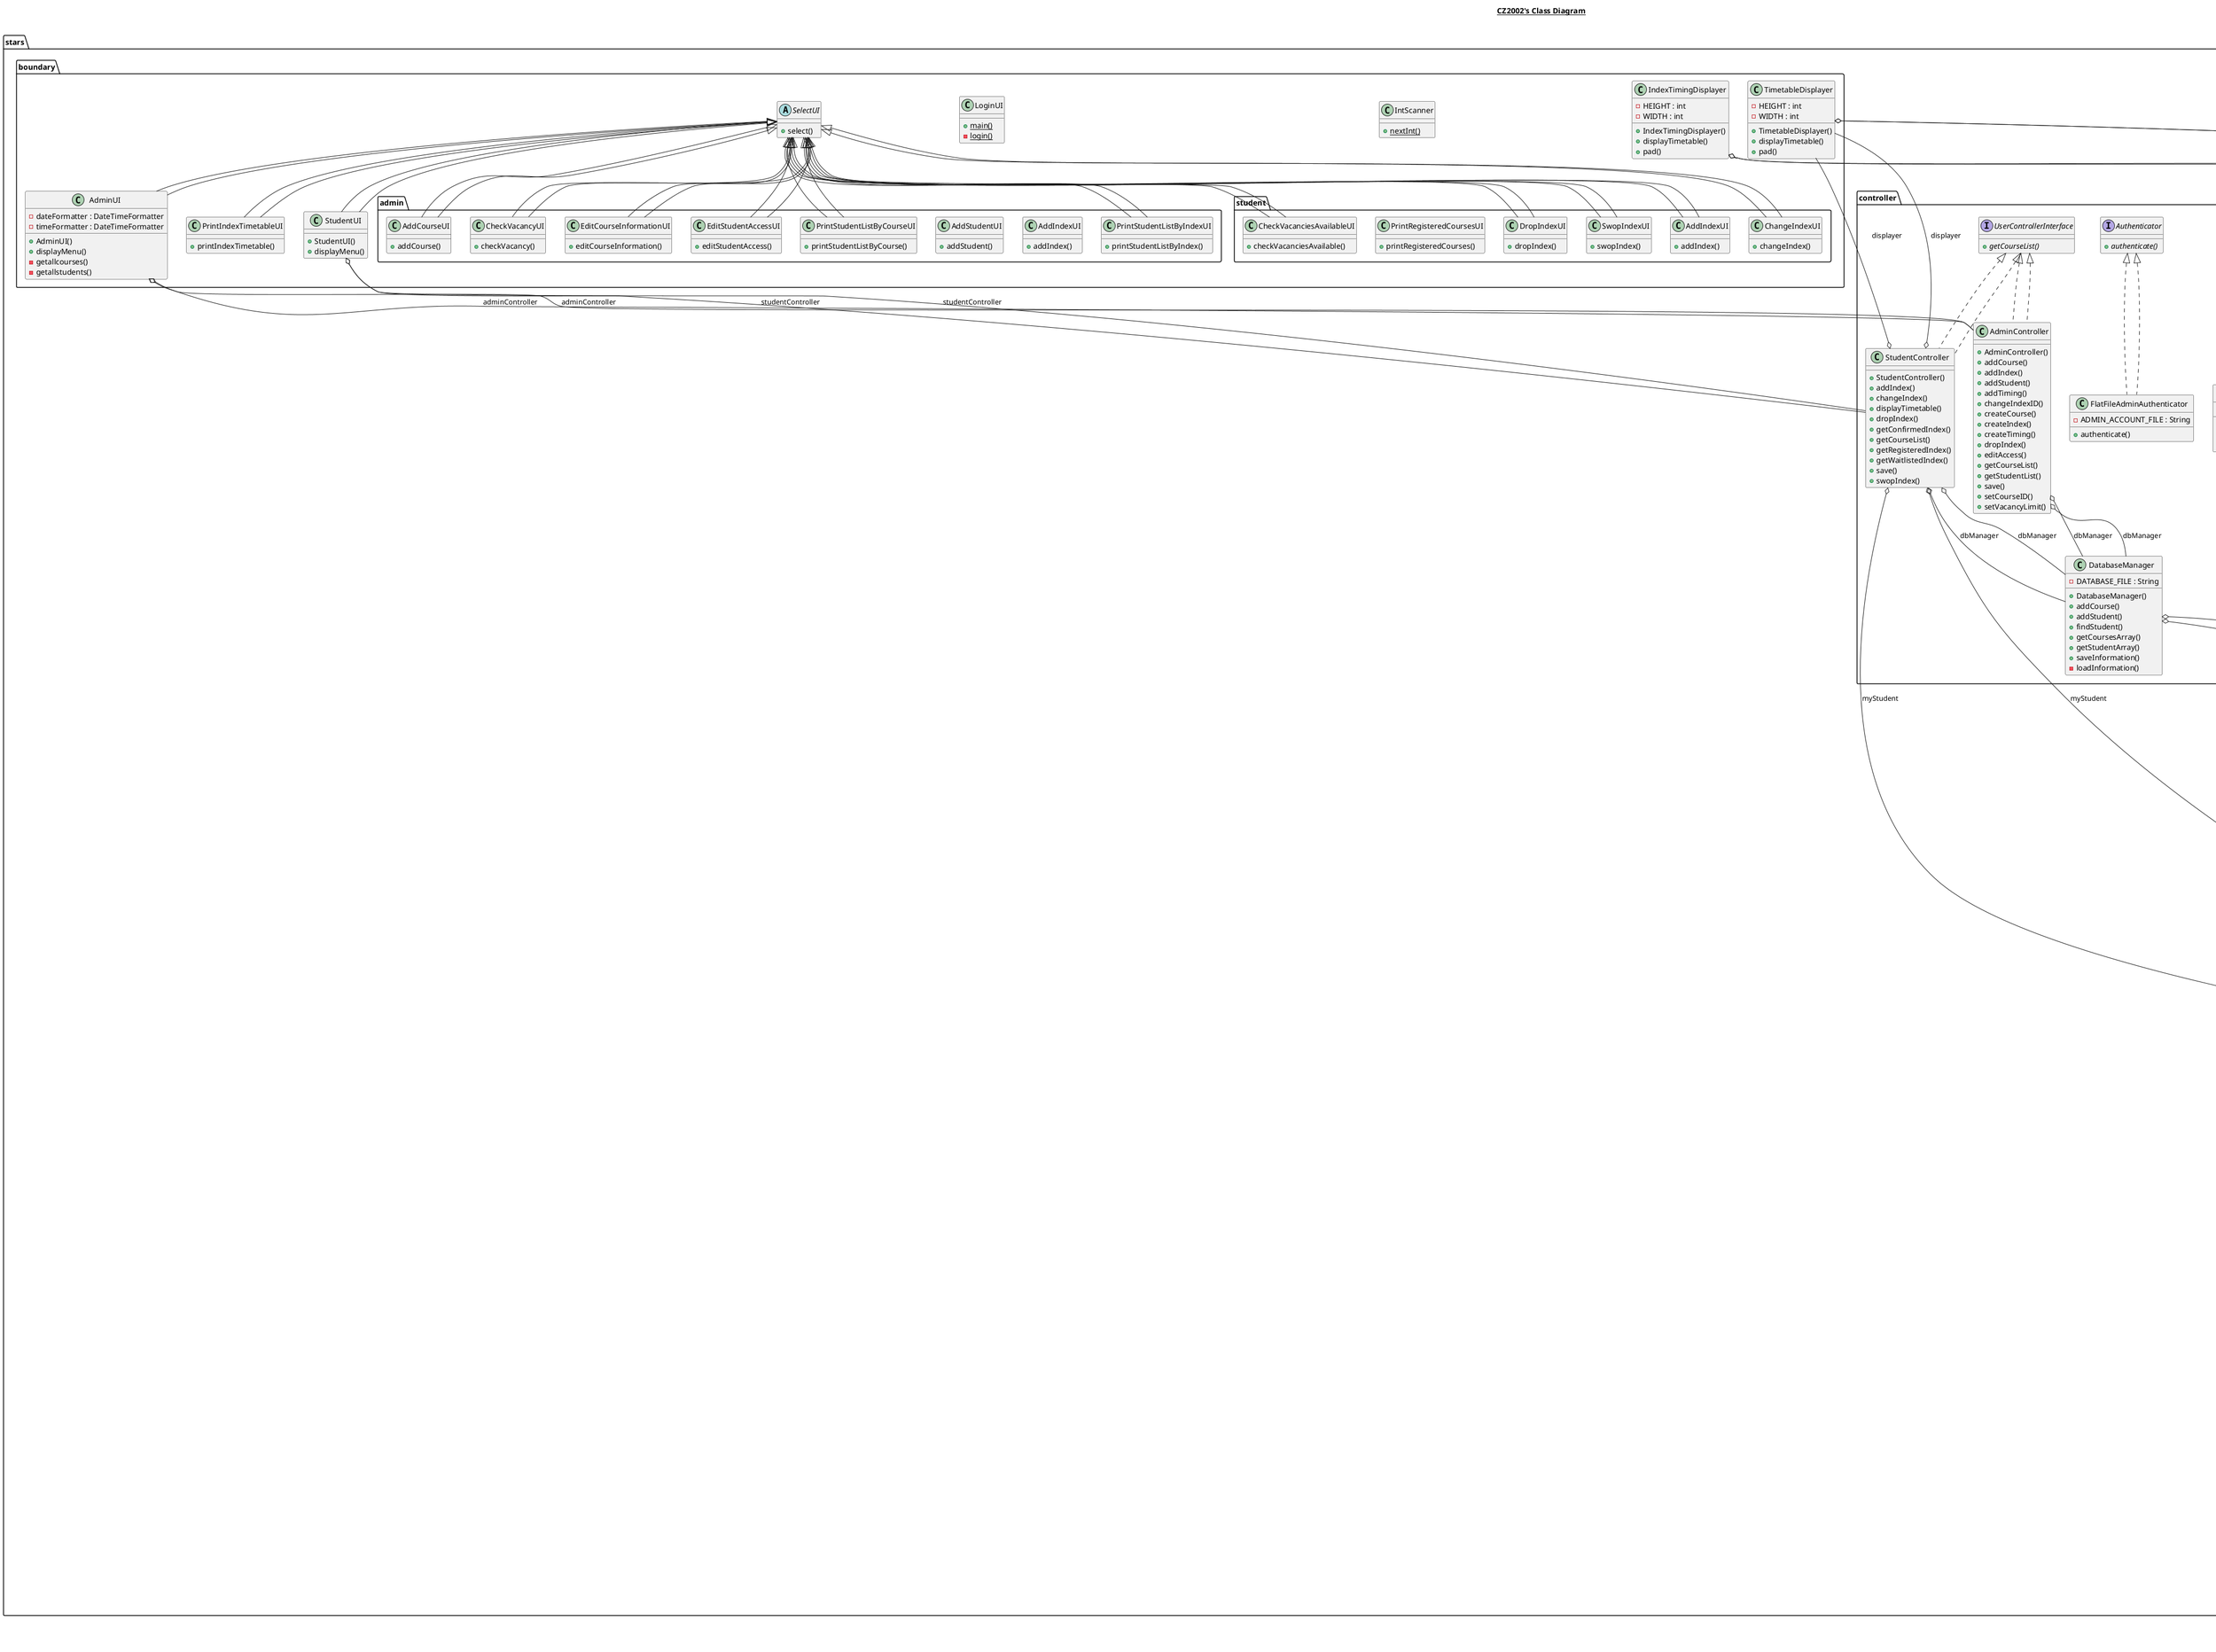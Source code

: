 @startuml

title __CZ2002's Class Diagram__\n

  namespace stars.boundary {
    class stars.boundary.AdminUI {
        - dateFormatter : DateTimeFormatter
        - timeFormatter : DateTimeFormatter
        + AdminUI()
        + displayMenu()
        - getallcourses()
        - getallstudents()
    }
  }


  namespace stars.boundary {
    class stars.boundary.IndexTimingDisplayer {
        - HEIGHT : int
        - WIDTH : int
        + IndexTimingDisplayer()
        + displayTimetable()
        + pad()
    }
  }


  namespace stars.boundary {
    class stars.boundary.IntScanner {
        {static} + nextInt()
    }
  }


  namespace stars.boundary {
    class stars.boundary.LoginUI {
        {static} + main()
        {static} - login()
    }
  }


  namespace stars.boundary {
    class stars.boundary.PrintIndexTimetableUI {
        + printIndexTimetable()
    }
  }


  namespace stars.boundary {
    abstract class stars.boundary.SelectUI {
        + select()
    }
  }


  namespace stars.boundary {
    class stars.boundary.StudentUI {
        + StudentUI()
        + displayMenu()
    }
  }


  namespace stars.boundary {
    class stars.boundary.TimetableDisplayer {
        - HEIGHT : int
        - WIDTH : int
        + TimetableDisplayer()
        + displayTimetable()
        + pad()
    }
  }




    namespace stars.controller {
    class stars.controller.AdminController {
        + AdminController()
        + addCourse()
        + addIndex()
        + addStudent()
        + addTiming()
        + changeIndexID()
        + createCourse()
        + createIndex()
        + createTiming()
        + dropIndex()
        + editAccess()
        + getCourseList()
        + getStudentList()
        + save()
        + setCourseID()
        + setVacancyLimit()
        }
    }


      namespace stars.controller {
        interface stars.controller.Authenticator {
            {abstract} + authenticate()
        }
      }


      namespace stars.controller {
        class stars.controller.DatabaseManager {
            - DATABASE_FILE : String
            + DatabaseManager()
            + addCourse()
            + addStudent()
            + findStudent()
            + getCoursesArray()
            + getStudentArray()
            + saveInformation()
            - loadInformation()
        }
      }


      namespace stars.controller {
        class stars.controller.FlatFileAdminAuthenticator {
            - ADMIN_ACCOUNT_FILE : String
            + authenticate()
        }
      }


      namespace stars.controller {
        class stars.controller.FlatFileStudentAuthenticator {
            - STUDENT_ACCOUNTS_FILE : String
            + addStudent()
            + authenticate()
            + editAccess()
        }
      }


      namespace stars.controller {
        class stars.controller.IndexStudentAdder {
            + addStudent()
        }
      }


      namespace stars.controller {
        class stars.controller.IndexStudentDropper {
            + dropStudent()
        }
      }


      namespace stars.controller {
        class stars.controller.IndexStudentSwopper {
            + swopStudent()
        }
      }


      namespace stars.controller {
        class stars.controller.LoginController {
            + verifyLogin()
        }
      }


      namespace stars.controller {
        class stars.controller.SetVacancyLimitController {
            + setVacancyLimit()
        }
      }


      namespace stars.controller {
        interface stars.controller.StudentAuthenticator {
            {abstract} + addStudent()
            {abstract} + editAccess()
        }
      }


      namespace stars.controller {
        class stars.controller.StudentController {
            + StudentController()
            + addIndex()
            + changeIndex()
            + displayTimetable()
            + dropIndex()
            + getConfirmedIndex()
            + getCourseList()
            + getRegisteredIndex()
            + getWaitlistedIndex()
            + save()
            + swopIndex()
        }
      }


      namespace stars.controller {
        class stars.controller.TimetableClashChecker {
            + checkClash()
            + checkClash()
        }
      }


      namespace stars.controller {
        interface stars.controller.UserControllerInterface {
            {abstract} + getCourseList()
        }
      }


      stars.controller.AdminController .up.|> stars.controller.UserControllerInterface
      stars.controller.AdminController o-- stars.controller.DatabaseManager : dbManager
      stars.controller.DatabaseManager o-- stars.entity.Database : db
      stars.controller.FlatFileAdminAuthenticator .up.|> stars.controller.Authenticator
      stars.controller.FlatFileStudentAuthenticator .up.|> stars.controller.StudentAuthenticator
      stars.controller.StudentController .up.|> stars.controller.UserControllerInterface
      stars.controller.StudentController o-- stars.controller.DatabaseManager : dbManager
      stars.controller.StudentController o-- stars.boundary.TimetableDisplayer : displayer
      stars.controller.StudentController o-- stars.entity.Student : myStudent


  namespace stars.entity {
    class stars.entity.Course {
        - au : int
        - courseID : String
        - courseName : String
        - indexList : ArrayList<Index>
        - school : String
        + Course()
        + addIndex()
        + getAu()
        + getCourseID()
        + getCourseName()
        + getIndexList()
        + getSchool()
        + print()
        + setAu()
        + setCourseID()
        + setCourseName()
        + setIndexList()
        + setSchool()
    }
  }


  namespace stars.entity {
    class stars.entity.Database {
        - coursesArray : ArrayList<Course>
        - studentArray : ArrayList<Student>
        + Database()
        + addCourse()
        + addStudent()
        + findStudent()
        + getCoursesArray()
        + getStudentArray()
    }
  }


  namespace stars.entity {
    class stars.entity.EmailService {
        ~ password : String
        ~ username : String
        + EmailService()
        + sendNotification()
    }
  }


  namespace stars.entity {
    class stars.entity.Index {
        - confirmedList : ArrayList<Student>
        - indexNumber : int
        - timings : ArrayList<Timing>
        - vacancy : int
        - vacancyLimit : int
        - waitList : ArrayList<Student>
        + Index()
        + addStudentToConfirmedList()
        + addStudentToWaitList()
        + addTiming()
        + dequeueStudent()
        + dropStudentFromConfirmedList()
        + dropStudentFromWaitList()
        + getAU()
        + getConfirmedList()
        + getCourse()
        + getIndexNumber()
        + getTimings()
        + getVacancy()
        + getVacancyLimit()
        + getWaitList()
        + insertStudentToWaitList()
        + print()
        + setConfirmedList()
        + setCourse()
        + setIndexNumber()
        + setTimings()
        + setVacancy()
        + setVacancyLimit()
        + setWaitList()
    }
  }


  namespace stars.entity {
    interface stars.entity.NotificationInterface {
        {abstract} + sendNotification()
    }
  }


  namespace stars.entity {
    interface stars.entity.Selectable {
        {abstract} + print()
    }
  }


  namespace stars.entity {
    class stars.entity.Student {
        - degree : String
        - email : String
        - gender : String
        - nationality : String
        - studentID : String
        - studentName : String
        + Student()
        + addIndex()
        + changeIndex()
        + checkChangeIndex()
        + dropIndex()
        + getConfirmedIndex()
        + getDegree()
        + getEmail()
        + getGender()
        + getNationality()
        + getRegisteredIndex()
        + getStudentID()
        + getStudentName()
        + getWaitlistedIndex()
        + getregisteredCourses()
        + moveToConfirmed()
        + print()
        + sendNotification()
        + swopPlaces()
    }
  }


  namespace stars.entity {
    class stars.entity.StudentRegisteredCourses {
        - AU : int
        - confirmedIndexArray : ArrayList<Index>
        - waitlistedIndexArray : ArrayList<Index>
        + StudentRegisteredCourses()
        + addAU()
        + addIndex()
        + addToConfirmedIndexArray()
        + addToWaitlistedIndexArray()
        + changeIndex()
        + dropIndex()
        + getAU()
        + getConfirmedIndexArray()
        + getIndexList()
        + getOwner()
        + getWaitlistedIndexArray()
        + moveToConfirmed()
        + removeFromConfirmedIndexArray()
        + removeFromWaitlistedIndexArray()
        + swopPlaces()
    }
  }


  namespace stars.entity {
    class stars.entity.Timing {
        - end : LocalTime
        - start : LocalTime
        + Timing()
        + checkOverlap()
        + getDay()
        + getEnd()
        + getStart()
        + getType()
        + setEnd()
        + setStart()
    }
  }


  namespace stars.entity {
    enum Day {
      FRI
      MON
      THU
      TUE
      WED
    }
  }


  namespace stars.entity {
    enum Type {
      LAB
      LEC
      TUT
    }
  }

    namespace stars.boundary {
      namespace admin {
        class stars.boundary.admin.AddCourseUI {
            + addCourse()
        }
      }
    }


    namespace stars.boundary {
      namespace admin {
        class stars.boundary.admin.AddIndexUI {
            + addIndex()
        }
      }
    }


    namespace stars.boundary {
      namespace admin {
        class stars.boundary.admin.AddStudentUI {
            + addStudent()
        }
      }
    }


    namespace stars.boundary {
      namespace admin {
        class stars.boundary.admin.CheckVacancyUI {
            + checkVacancy()
        }
      }
    }


    namespace stars.boundary {
      namespace admin {
        class stars.boundary.admin.EditCourseInformationUI {
            + editCourseInformation()
        }
      }
    }


    namespace stars.boundary {
      namespace admin {
        class stars.boundary.admin.EditStudentAccessUI {
            + editStudentAccess()
        }
      }
    }


    namespace stars.boundary {
      namespace admin {
        class stars.boundary.admin.PrintStudentListByCourseUI {
            + printStudentListByCourse()
        }
      }
    }


    namespace stars.boundary {
      namespace admin {
        class stars.boundary.admin.PrintStudentListByIndexUI {
            + printStudentListByIndex()
        }
      }
    }


      namespace stars.boundary {
        namespace student {
          class stars.boundary.student.AddIndexUI {
              + addIndex()
          }
        }
      }


      namespace stars.boundary {
        namespace student {
          class stars.boundary.student.ChangeIndexUI {
              + changeIndex()
          }
        }
      }


      namespace stars.boundary {
        namespace student {
          class stars.boundary.student.CheckVacanciesAvailableUI {
              + checkVacanciesAvailable()
          }
        }
      }


      namespace stars.boundary {
        namespace student {
          class stars.boundary.student.DropIndexUI {
              + dropIndex()
          }
        }
      }


      namespace stars.boundary {
        namespace student {
          class stars.boundary.student.PrintRegisteredCoursesUI {
              + printRegisteredCourses()
          }
        }
      }


      namespace stars.boundary {
        namespace student {
          class stars.boundary.student.SwopIndexUI {
              + swopIndex()
          }
        }
      }


      stars.boundary.student.AddIndexUI -up-|> stars.boundary.SelectUI
      stars.boundary.student.ChangeIndexUI -up-|> stars.boundary.SelectUI
      stars.boundary.student.CheckVacanciesAvailableUI -up-|> stars.boundary.SelectUI
      stars.boundary.student.DropIndexUI -up-|> stars.boundary.SelectUI
      stars.boundary.student.SwopIndexUI -up-|> stars.boundary.SelectUI





    stars.boundary.admin.AddCourseUI -up-|> stars.boundary.SelectUI
    stars.boundary.admin.CheckVacancyUI -up-|> stars.boundary.SelectUI
    stars.boundary.admin.EditCourseInformationUI -up-|> stars.boundary.SelectUI
    stars.boundary.admin.EditStudentAccessUI -up-|> stars.boundary.SelectUI
    stars.boundary.admin.PrintStudentListByCourseUI -up-|> stars.boundary.SelectUI
    stars.boundary.admin.PrintStudentListByIndexUI -up-|> stars.boundary.SelectUI




  stars.entity.Course .up.|> java.io.Serializable
  stars.entity.Course .up.|> stars.entity.Selectable
  stars.entity.Database .up.|> java.io.Serializable
  stars.entity.EmailService .up.|> stars.entity.NotificationInterface
  stars.entity.EmailService o-- stars.entity.Student : student
  stars.entity.Index .up.|> java.io.Serializable
  stars.entity.Index .up.|> stars.entity.Selectable
  stars.entity.Index o-- stars.entity.Course : course
  stars.entity.Student .up.|> java.io.Serializable
  stars.entity.Student .up.|> stars.entity.Selectable
  stars.entity.Student o-- stars.entity.NotificationInterface : notificationService
  stars.entity.Student o-- stars.entity.StudentRegisteredCourses : registeredCourses
  stars.entity.StudentRegisteredCourses .up.|> java.io.Serializable
  stars.entity.StudentRegisteredCourses o-- stars.entity.Student : owner
  stars.entity.Timing .up.|> java.io.Serializable
  stars.entity.Timing o-- stars.entity.Timing.Day : day
  stars.entity.Timing o-- stars.entity.Timing.Type : type
  stars.entity.Timing +-down- stars.entity.Timing.Day
  stars.entity.Timing +-down- stars.entity.Timing.Type

  stars.boundary.AdminUI -up-|> stars.boundary.SelectUI
  stars.boundary.AdminUI o-- stars.controller.AdminController : adminController
  stars.boundary.IndexTimingDisplayer o-- stars.entity.Index : index
  stars.boundary.PrintIndexTimetableUI -up-|> stars.boundary.SelectUI
  stars.boundary.StudentUI -up-|> stars.boundary.SelectUI
  stars.boundary.StudentUI o-- stars.controller.StudentController : studentController
  stars.boundary.TimetableDisplayer o-- stars.entity.Student : student
  stars.boundary.admin.AddCourseUI -up-|> stars.boundary.SelectUI
  stars.boundary.admin.CheckVacancyUI -up-|> stars.boundary.SelectUI
  stars.boundary.admin.EditCourseInformationUI -up-|> stars.boundary.SelectUI
  stars.boundary.admin.EditStudentAccessUI -up-|> stars.boundary.SelectUI
  stars.boundary.admin.PrintStudentListByCourseUI -up-|> stars.boundary.SelectUI
  stars.boundary.admin.PrintStudentListByIndexUI -up-|> stars.boundary.SelectUI
  stars.boundary.student.AddIndexUI -up-|> stars.boundary.SelectUI
  stars.boundary.student.ChangeIndexUI -up-|> stars.boundary.SelectUI
  stars.boundary.student.CheckVacanciesAvailableUI -up-|> stars.boundary.SelectUI
  stars.boundary.student.DropIndexUI -up-|> stars.boundary.SelectUI
  stars.boundary.student.SwopIndexUI -up-|> stars.boundary.SelectUI
  stars.controller.AdminController .up.|> stars.controller.UserControllerInterface
  stars.controller.AdminController o-- stars.controller.DatabaseManager : dbManager
  stars.controller.DatabaseManager o-- stars.entity.Database : db
  stars.controller.FlatFileAdminAuthenticator .up.|> stars.controller.Authenticator
  stars.controller.FlatFileStudentAuthenticator .up.|> stars.controller.StudentAuthenticator
  stars.controller.StudentController .up.|> stars.controller.UserControllerInterface
  stars.controller.StudentController o-- stars.controller.DatabaseManager : dbManager
  stars.controller.StudentController o-- stars.boundary.TimetableDisplayer : displayer
  stars.controller.StudentController o-- stars.entity.Student : myStudent
  stars.entity.Course .up.|> java.io.Serializable
  stars.entity.Course .up.|> stars.entity.Selectable
  stars.entity.Database .up.|> java.io.Serializable
  stars.entity.EmailService .up.|> stars.entity.NotificationInterface
  stars.entity.EmailService o-- stars.entity.Student : student
  stars.entity.Index .up.|> java.io.Serializable
  stars.entity.Index .up.|> stars.entity.Selectable
  stars.entity.Index o-- stars.entity.Course : course
  stars.entity.Student .up.|> java.io.Serializable
  stars.entity.Student .up.|> stars.entity.Selectable
  stars.entity.Student o-- stars.entity.NotificationInterface : notificationService
  stars.entity.Student o-- stars.entity.StudentRegisteredCourses : registeredCourses
  stars.entity.StudentRegisteredCourses .up.|> java.io.Serializable
  stars.entity.StudentRegisteredCourses o-- stars.entity.Student : owner
  stars.entity.Timing .up.|> java.io.Serializable
  stars.entity.Timing o-- stars.entity.Timing.Day : day
  stars.entity.Timing o-- stars.entity.Timing.Type : type

  stars.boundary.AdminUI -up-|> stars.boundary.SelectUI
    stars.boundary.AdminUI o-- stars.controller.AdminController : adminController
    stars.boundary.IndexTimingDisplayer o-- stars.entity.Index : index
    stars.boundary.PrintIndexTimetableUI -up-|> stars.boundary.SelectUI
    stars.boundary.StudentUI -up-|> stars.boundary.SelectUI
    stars.boundary.StudentUI o-- stars.controller.StudentController : studentController
    stars.boundary.TimetableDisplayer o-- stars.entity.Student : student


right footer


PlantUML diagram generated by SketchIt! (https://bitbucket.org/pmesmeur/sketch.it)
For more information about this tool, please contact philippe.mesmeur@gmail.com
endfooter

@enduml
